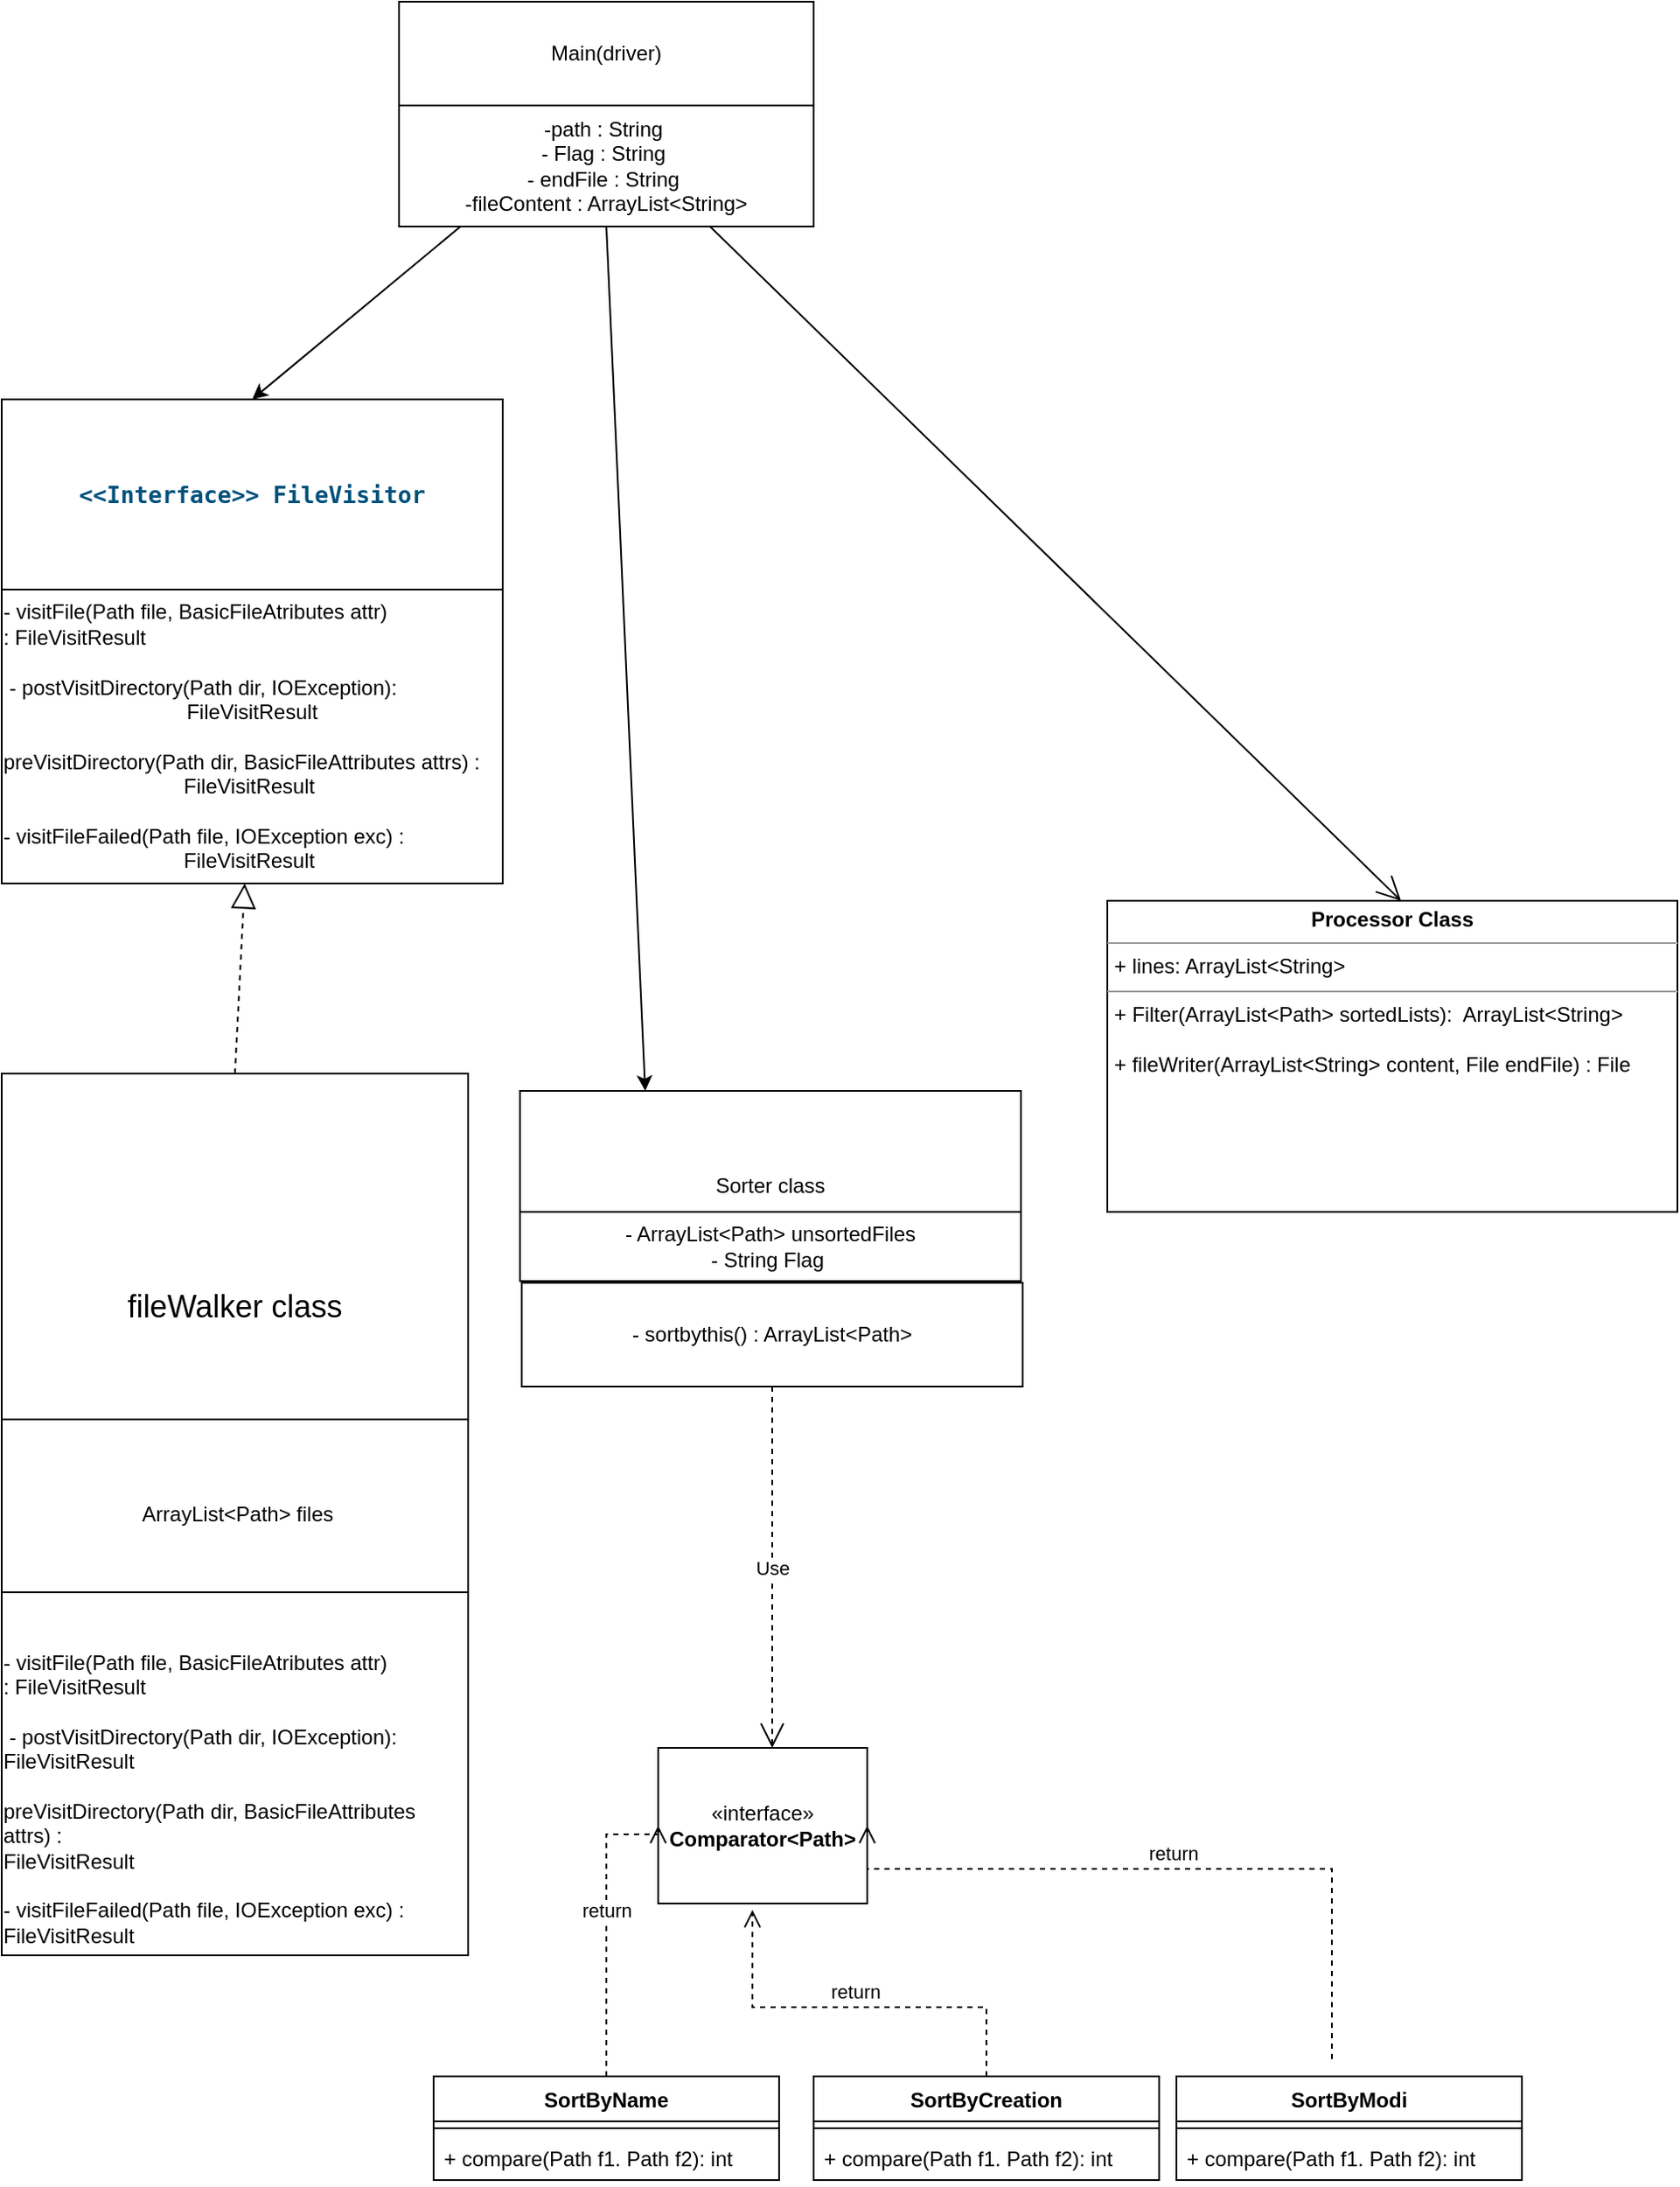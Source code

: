 <mxfile version="21.2.9" type="device">
  <diagram name="Page-1" id="KFI5XZhFHwPKIvO9P8tG">
    <mxGraphModel dx="1749" dy="1973" grid="1" gridSize="10" guides="1" tooltips="1" connect="1" arrows="1" fold="1" page="1" pageScale="1" pageWidth="850" pageHeight="1100" math="0" shadow="0">
      <root>
        <mxCell id="0" />
        <mxCell id="1" parent="0" />
        <mxCell id="J5jHvOlifS9xlVqefVMf-1" value="&lt;font style=&quot;font-size: 18px;&quot;&gt;fileWalker class&lt;/font&gt;" style="whiteSpace=wrap;html=1;aspect=fixed;" vertex="1" parent="1">
          <mxGeometry x="60" y="430" width="270" height="270" as="geometry" />
        </mxCell>
        <mxCell id="J5jHvOlifS9xlVqefVMf-2" value="&lt;span style=&quot;font-size: 10pt; font-family: &amp;quot;Fira Mono&amp;quot;, monospace; color: rgb(0, 81, 124); background-color: transparent; font-weight: 700; font-variant-numeric: normal; font-variant-east-asian: normal; font-variant-alternates: normal; vertical-align: baseline;&quot;&gt;&amp;lt;&amp;lt;Interface&amp;gt;&amp;gt; FileVisitor&lt;/span&gt;&lt;span id=&quot;docs-internal-guid-1f1fa93a-7fff-f0c0-f0a0-06245eabd08e&quot;&gt;&lt;/span&gt;" style="rounded=0;whiteSpace=wrap;html=1;" vertex="1" parent="1">
          <mxGeometry x="60" y="40" width="290" height="110" as="geometry" />
        </mxCell>
        <mxCell id="J5jHvOlifS9xlVqefVMf-5" value="" style="endArrow=classic;html=1;rounded=0;exitX=0.5;exitY=1;exitDx=0;exitDy=0;entryX=0.5;entryY=0;entryDx=0;entryDy=0;" edge="1" parent="1" source="J5jHvOlifS9xlVqefVMf-2" target="J5jHvOlifS9xlVqefVMf-6">
          <mxGeometry width="50" height="50" relative="1" as="geometry">
            <mxPoint x="180" y="150" as="sourcePoint" />
            <mxPoint x="180" y="250" as="targetPoint" />
          </mxGeometry>
        </mxCell>
        <mxCell id="J5jHvOlifS9xlVqefVMf-6" value="&lt;div style=&quot;text-align: left;&quot;&gt;&lt;span style=&quot;background-color: initial;&quot;&gt;&lt;br&gt;&lt;/span&gt;&lt;/div&gt;&lt;div style=&quot;text-align: left;&quot;&gt;&lt;span style=&quot;background-color: initial;&quot;&gt;&lt;br&gt;&lt;/span&gt;&lt;/div&gt;&lt;div style=&quot;border-color: var(--border-color); text-align: left;&quot;&gt;- visitFile(Path file, BasicFileAtributes attr) :&amp;nbsp;&lt;span style=&quot;background-color: initial;&quot;&gt;FileVisitResult&lt;/span&gt;&lt;/div&gt;&lt;div style=&quot;border-color: var(--border-color); text-align: left;&quot;&gt;&lt;span style=&quot;background-color: initial;&quot;&gt;&lt;br&gt;&lt;/span&gt;&lt;/div&gt;&lt;div style=&quot;text-align: left;&quot;&gt;&lt;span style=&quot;background-color: initial;&quot;&gt;&amp;nbsp;- postVisitDirectory(Path dir, IOException):&amp;nbsp;&lt;/span&gt;&lt;/div&gt;FileVisitResult&lt;div style=&quot;text-align: left;&quot;&gt;&lt;span style=&quot;background-color: initial;&quot;&gt;&lt;br&gt;&lt;/span&gt;&lt;/div&gt;&lt;div style=&quot;text-align: left;&quot;&gt;&lt;span style=&quot;background-color: initial;&quot;&gt;preVisitDirectory(Path dir, BasicFileAttributes attrs) :&amp;nbsp;&lt;/span&gt;&lt;/div&gt;FileVisitResult&amp;nbsp;&lt;div style=&quot;text-align: left;&quot;&gt;&lt;span style=&quot;background-color: initial;&quot;&gt;&lt;br&gt;&lt;/span&gt;&lt;/div&gt;&lt;div style=&quot;text-align: left;&quot;&gt;&lt;span style=&quot;background-color: initial;&quot;&gt;- visitFileFailed(Path file, IOException exc) :&amp;nbsp;&lt;/span&gt;&lt;/div&gt;FileVisitResult&amp;nbsp;&lt;div style=&quot;text-align: left;&quot;&gt;&lt;span style=&quot;background-color: initial;&quot;&gt;&lt;br&gt;&lt;/span&gt;&lt;/div&gt;&lt;div style=&quot;text-align: left;&quot;&gt;&lt;span style=&quot;background-color: initial;&quot;&gt;&lt;br&gt;&lt;/span&gt;&lt;/div&gt;" style="rounded=0;whiteSpace=wrap;html=1;" vertex="1" parent="1">
          <mxGeometry x="60" y="150" width="290" height="170" as="geometry" />
        </mxCell>
        <mxCell id="J5jHvOlifS9xlVqefVMf-13" value="Main(driver)" style="rounded=0;whiteSpace=wrap;html=1;" vertex="1" parent="1">
          <mxGeometry x="290" y="-190" width="240" height="60" as="geometry" />
        </mxCell>
        <mxCell id="J5jHvOlifS9xlVqefVMf-22" value="" style="endArrow=classic;html=1;rounded=0;exitX=0.5;exitY=1;exitDx=0;exitDy=0;entryX=0.5;entryY=0;entryDx=0;entryDy=0;" edge="1" parent="1" source="J5jHvOlifS9xlVqefVMf-13" target="J5jHvOlifS9xlVqefVMf-2">
          <mxGeometry width="50" height="50" relative="1" as="geometry">
            <mxPoint x="540" y="290" as="sourcePoint" />
            <mxPoint x="590" y="240" as="targetPoint" />
          </mxGeometry>
        </mxCell>
        <mxCell id="J5jHvOlifS9xlVqefVMf-33" value="&amp;nbsp;ArrayList&amp;lt;Path&amp;gt; files" style="rounded=0;whiteSpace=wrap;html=1;" vertex="1" parent="1">
          <mxGeometry x="60" y="630" width="270" height="110" as="geometry" />
        </mxCell>
        <mxCell id="J5jHvOlifS9xlVqefVMf-39" value="-path : String&amp;nbsp;&lt;br&gt;- Flag : String&amp;nbsp;&lt;br&gt;- endFile : String&amp;nbsp;&lt;br&gt;-fileContent : ArrayList&amp;lt;String&amp;gt;" style="rounded=0;whiteSpace=wrap;html=1;" vertex="1" parent="1">
          <mxGeometry x="290" y="-130" width="240" height="70" as="geometry" />
        </mxCell>
        <mxCell id="J5jHvOlifS9xlVqefVMf-43" value="&lt;div style=&quot;text-align: left;&quot;&gt;&lt;div style=&quot;border-color: var(--border-color);&quot;&gt;&lt;br class=&quot;Apple-interchange-newline&quot;&gt;&lt;br style=&quot;border-color: var(--border-color);&quot;&gt;&lt;/div&gt;&lt;div style=&quot;border-color: var(--border-color);&quot;&gt;- visitFile(Path file, BasicFileAtributes attr) :&amp;nbsp;&lt;span style=&quot;border-color: var(--border-color); background-color: initial;&quot;&gt;FileVisitResult&lt;/span&gt;&lt;/div&gt;&lt;div style=&quot;border-color: var(--border-color);&quot;&gt;&lt;span style=&quot;border-color: var(--border-color); background-color: initial;&quot;&gt;&lt;br style=&quot;border-color: var(--border-color);&quot;&gt;&lt;/span&gt;&lt;/div&gt;&lt;div style=&quot;border-color: var(--border-color);&quot;&gt;&lt;span style=&quot;border-color: var(--border-color); background-color: initial;&quot;&gt;&amp;nbsp;- postVisitDirectory(Path dir, IOException):&amp;nbsp;&lt;/span&gt;&lt;/div&gt;&lt;span style=&quot;text-align: center;&quot;&gt;FileVisitResult&lt;/span&gt;&lt;div style=&quot;border-color: var(--border-color);&quot;&gt;&lt;span style=&quot;border-color: var(--border-color); background-color: initial;&quot;&gt;&lt;br style=&quot;border-color: var(--border-color);&quot;&gt;&lt;/span&gt;&lt;/div&gt;&lt;div style=&quot;border-color: var(--border-color);&quot;&gt;&lt;span style=&quot;border-color: var(--border-color); background-color: initial;&quot;&gt;preVisitDirectory(Path dir, BasicFileAttributes attrs) :&amp;nbsp;&lt;/span&gt;&lt;/div&gt;&lt;span style=&quot;text-align: center;&quot;&gt;FileVisitResult&amp;nbsp;&lt;/span&gt;&lt;div style=&quot;border-color: var(--border-color);&quot;&gt;&lt;span style=&quot;border-color: var(--border-color); background-color: initial;&quot;&gt;&lt;br style=&quot;border-color: var(--border-color);&quot;&gt;&lt;/span&gt;&lt;/div&gt;&lt;div style=&quot;border-color: var(--border-color);&quot;&gt;&lt;span style=&quot;border-color: var(--border-color); background-color: initial;&quot;&gt;- visitFileFailed(Path file, IOException exc) :&amp;nbsp;&lt;/span&gt;&lt;/div&gt;&lt;span style=&quot;text-align: center;&quot;&gt;FileVisitResult&amp;nbsp;&lt;/span&gt;&lt;br&gt;&lt;/div&gt;" style="rounded=0;whiteSpace=wrap;html=1;" vertex="1" parent="1">
          <mxGeometry x="60" y="730" width="270" height="210" as="geometry" />
        </mxCell>
        <mxCell id="J5jHvOlifS9xlVqefVMf-50" value="Sorter class" style="rounded=0;whiteSpace=wrap;html=1;" vertex="1" parent="1">
          <mxGeometry x="360" y="440" width="290" height="110" as="geometry" />
        </mxCell>
        <mxCell id="J5jHvOlifS9xlVqefVMf-51" value="- sortbythis() : ArrayList&amp;lt;Path&amp;gt;" style="rounded=0;whiteSpace=wrap;html=1;" vertex="1" parent="1">
          <mxGeometry x="361" y="551" width="290" height="60" as="geometry" />
        </mxCell>
        <mxCell id="J5jHvOlifS9xlVqefVMf-52" value="" style="endArrow=classic;html=1;rounded=0;entryX=0.25;entryY=0;entryDx=0;entryDy=0;exitX=0.5;exitY=1;exitDx=0;exitDy=0;" edge="1" parent="1" source="J5jHvOlifS9xlVqefVMf-39" target="J5jHvOlifS9xlVqefVMf-50">
          <mxGeometry width="50" height="50" relative="1" as="geometry">
            <mxPoint x="410" y="-20" as="sourcePoint" />
            <mxPoint x="430" y="420" as="targetPoint" />
          </mxGeometry>
        </mxCell>
        <mxCell id="J5jHvOlifS9xlVqefVMf-57" value="- ArrayList&amp;lt;Path&amp;gt; unsortedFiles&lt;br&gt;- String Flag&amp;nbsp;" style="rounded=0;whiteSpace=wrap;html=1;" vertex="1" parent="1">
          <mxGeometry x="360" y="510" width="290" height="40" as="geometry" />
        </mxCell>
        <mxCell id="J5jHvOlifS9xlVqefVMf-59" value="" style="endArrow=block;dashed=1;endFill=0;endSize=12;html=1;rounded=0;exitX=0.5;exitY=0;exitDx=0;exitDy=0;" edge="1" parent="1" source="J5jHvOlifS9xlVqefVMf-1" target="J5jHvOlifS9xlVqefVMf-6">
          <mxGeometry width="160" relative="1" as="geometry">
            <mxPoint x="250" y="430" as="sourcePoint" />
            <mxPoint x="260" y="430" as="targetPoint" />
          </mxGeometry>
        </mxCell>
        <mxCell id="J5jHvOlifS9xlVqefVMf-61" value="" style="endArrow=open;endFill=1;endSize=12;html=1;rounded=0;entryX=0.5;entryY=0;entryDx=0;entryDy=0;exitX=0.75;exitY=1;exitDx=0;exitDy=0;" edge="1" parent="1" source="J5jHvOlifS9xlVqefVMf-39">
          <mxGeometry width="160" relative="1" as="geometry">
            <mxPoint x="530" as="sourcePoint" />
            <mxPoint x="870.0" y="330" as="targetPoint" />
          </mxGeometry>
        </mxCell>
        <mxCell id="J5jHvOlifS9xlVqefVMf-62" value="Use" style="endArrow=open;endSize=12;dashed=1;html=1;rounded=0;exitX=0.5;exitY=1;exitDx=0;exitDy=0;" edge="1" parent="1" source="J5jHvOlifS9xlVqefVMf-51">
          <mxGeometry width="160" relative="1" as="geometry">
            <mxPoint x="490" y="590" as="sourcePoint" />
            <mxPoint x="506" y="820" as="targetPoint" />
          </mxGeometry>
        </mxCell>
        <mxCell id="J5jHvOlifS9xlVqefVMf-67" value="«interface»&lt;br&gt;&lt;b&gt;Comparator&amp;lt;Path&amp;gt;&lt;/b&gt;" style="html=1;whiteSpace=wrap;" vertex="1" parent="1">
          <mxGeometry x="440" y="820" width="121" height="90" as="geometry" />
        </mxCell>
        <mxCell id="J5jHvOlifS9xlVqefVMf-69" value="SortByName" style="swimlane;fontStyle=1;align=center;verticalAlign=top;childLayout=stackLayout;horizontal=1;startSize=26;horizontalStack=0;resizeParent=1;resizeParentMax=0;resizeLast=0;collapsible=1;marginBottom=0;whiteSpace=wrap;html=1;" vertex="1" parent="1">
          <mxGeometry x="310" y="1010" width="200" height="60" as="geometry" />
        </mxCell>
        <mxCell id="J5jHvOlifS9xlVqefVMf-71" value="" style="line;strokeWidth=1;fillColor=none;align=left;verticalAlign=middle;spacingTop=-1;spacingLeft=3;spacingRight=3;rotatable=0;labelPosition=right;points=[];portConstraint=eastwest;strokeColor=inherit;" vertex="1" parent="J5jHvOlifS9xlVqefVMf-69">
          <mxGeometry y="26" width="200" height="8" as="geometry" />
        </mxCell>
        <mxCell id="J5jHvOlifS9xlVqefVMf-72" value="+ compare(Path f1. Path f2): int" style="text;strokeColor=none;fillColor=none;align=left;verticalAlign=top;spacingLeft=4;spacingRight=4;overflow=hidden;rotatable=0;points=[[0,0.5],[1,0.5]];portConstraint=eastwest;whiteSpace=wrap;html=1;" vertex="1" parent="J5jHvOlifS9xlVqefVMf-69">
          <mxGeometry y="34" width="200" height="26" as="geometry" />
        </mxCell>
        <mxCell id="J5jHvOlifS9xlVqefVMf-73" value="return" style="html=1;verticalAlign=bottom;endArrow=open;dashed=1;endSize=8;edgeStyle=elbowEdgeStyle;elbow=vertical;curved=0;rounded=0;exitX=0.5;exitY=0;exitDx=0;exitDy=0;entryX=0;entryY=0.5;entryDx=0;entryDy=0;" edge="1" parent="1" source="J5jHvOlifS9xlVqefVMf-69" target="J5jHvOlifS9xlVqefVMf-67">
          <mxGeometry relative="1" as="geometry">
            <mxPoint x="610" y="710" as="sourcePoint" />
            <mxPoint x="530" y="710" as="targetPoint" />
            <Array as="points">
              <mxPoint x="400" y="870" />
            </Array>
          </mxGeometry>
        </mxCell>
        <mxCell id="J5jHvOlifS9xlVqefVMf-74" value="SortByCreation" style="swimlane;fontStyle=1;align=center;verticalAlign=top;childLayout=stackLayout;horizontal=1;startSize=26;horizontalStack=0;resizeParent=1;resizeParentMax=0;resizeLast=0;collapsible=1;marginBottom=0;whiteSpace=wrap;html=1;" vertex="1" parent="1">
          <mxGeometry x="530" y="1010" width="200" height="60" as="geometry" />
        </mxCell>
        <mxCell id="J5jHvOlifS9xlVqefVMf-75" value="" style="line;strokeWidth=1;fillColor=none;align=left;verticalAlign=middle;spacingTop=-1;spacingLeft=3;spacingRight=3;rotatable=0;labelPosition=right;points=[];portConstraint=eastwest;strokeColor=inherit;" vertex="1" parent="J5jHvOlifS9xlVqefVMf-74">
          <mxGeometry y="26" width="200" height="8" as="geometry" />
        </mxCell>
        <mxCell id="J5jHvOlifS9xlVqefVMf-76" value="+ compare(Path f1. Path f2): int" style="text;strokeColor=none;fillColor=none;align=left;verticalAlign=top;spacingLeft=4;spacingRight=4;overflow=hidden;rotatable=0;points=[[0,0.5],[1,0.5]];portConstraint=eastwest;whiteSpace=wrap;html=1;" vertex="1" parent="J5jHvOlifS9xlVqefVMf-74">
          <mxGeometry y="34" width="200" height="26" as="geometry" />
        </mxCell>
        <mxCell id="J5jHvOlifS9xlVqefVMf-77" value="SortByModi" style="swimlane;fontStyle=1;align=center;verticalAlign=top;childLayout=stackLayout;horizontal=1;startSize=26;horizontalStack=0;resizeParent=1;resizeParentMax=0;resizeLast=0;collapsible=1;marginBottom=0;whiteSpace=wrap;html=1;" vertex="1" parent="1">
          <mxGeometry x="740" y="1010" width="200" height="60" as="geometry" />
        </mxCell>
        <mxCell id="J5jHvOlifS9xlVqefVMf-78" value="" style="line;strokeWidth=1;fillColor=none;align=left;verticalAlign=middle;spacingTop=-1;spacingLeft=3;spacingRight=3;rotatable=0;labelPosition=right;points=[];portConstraint=eastwest;strokeColor=inherit;" vertex="1" parent="J5jHvOlifS9xlVqefVMf-77">
          <mxGeometry y="26" width="200" height="8" as="geometry" />
        </mxCell>
        <mxCell id="J5jHvOlifS9xlVqefVMf-79" value="+ compare(Path f1. Path f2): int" style="text;strokeColor=none;fillColor=none;align=left;verticalAlign=top;spacingLeft=4;spacingRight=4;overflow=hidden;rotatable=0;points=[[0,0.5],[1,0.5]];portConstraint=eastwest;whiteSpace=wrap;html=1;" vertex="1" parent="J5jHvOlifS9xlVqefVMf-77">
          <mxGeometry y="34" width="200" height="26" as="geometry" />
        </mxCell>
        <mxCell id="J5jHvOlifS9xlVqefVMf-80" value="return" style="html=1;verticalAlign=bottom;endArrow=open;dashed=1;endSize=8;edgeStyle=elbowEdgeStyle;elbow=vertical;curved=0;rounded=0;exitX=0.5;exitY=0;exitDx=0;exitDy=0;entryX=0.451;entryY=1.041;entryDx=0;entryDy=0;entryPerimeter=0;" edge="1" parent="1" source="J5jHvOlifS9xlVqefVMf-74" target="J5jHvOlifS9xlVqefVMf-67">
          <mxGeometry relative="1" as="geometry">
            <mxPoint x="420" y="1020" as="sourcePoint" />
            <mxPoint x="450" y="875" as="targetPoint" />
            <Array as="points">
              <mxPoint x="490" y="970" />
            </Array>
          </mxGeometry>
        </mxCell>
        <mxCell id="J5jHvOlifS9xlVqefVMf-81" value="return" style="html=1;verticalAlign=bottom;endArrow=open;dashed=1;endSize=8;edgeStyle=elbowEdgeStyle;elbow=vertical;curved=0;rounded=0;entryX=1;entryY=0.5;entryDx=0;entryDy=0;" edge="1" parent="1" target="J5jHvOlifS9xlVqefVMf-67">
          <mxGeometry relative="1" as="geometry">
            <mxPoint x="830" y="1000" as="sourcePoint" />
            <mxPoint x="460" y="885" as="targetPoint" />
            <Array as="points">
              <mxPoint x="420" y="890" />
            </Array>
          </mxGeometry>
        </mxCell>
        <mxCell id="J5jHvOlifS9xlVqefVMf-83" value="&lt;p style=&quot;margin:0px;margin-top:4px;text-align:center;&quot;&gt;&lt;b&gt;Processor Class&lt;/b&gt;&lt;/p&gt;&lt;hr size=&quot;1&quot;&gt;&lt;p style=&quot;margin:0px;margin-left:4px;&quot;&gt;+ lines: ArrayList&amp;lt;String&amp;gt;&amp;nbsp;&lt;/p&gt;&lt;hr size=&quot;1&quot;&gt;&lt;p style=&quot;margin:0px;margin-left:4px;&quot;&gt;+ Filter(ArrayList&amp;lt;Path&amp;gt; sortedLists):&amp;nbsp; ArrayList&amp;lt;String&amp;gt;&lt;/p&gt;&lt;p style=&quot;margin:0px;margin-left:4px;&quot;&gt;&lt;br&gt;&lt;/p&gt;&lt;p style=&quot;margin:0px;margin-left:4px;&quot;&gt;+ fileWriter(ArrayList&amp;lt;String&amp;gt; content, File endFile) : File&lt;/p&gt;" style="verticalAlign=top;align=left;overflow=fill;fontSize=12;fontFamily=Helvetica;html=1;whiteSpace=wrap;" vertex="1" parent="1">
          <mxGeometry x="700" y="330" width="330" height="180" as="geometry" />
        </mxCell>
      </root>
    </mxGraphModel>
  </diagram>
</mxfile>
